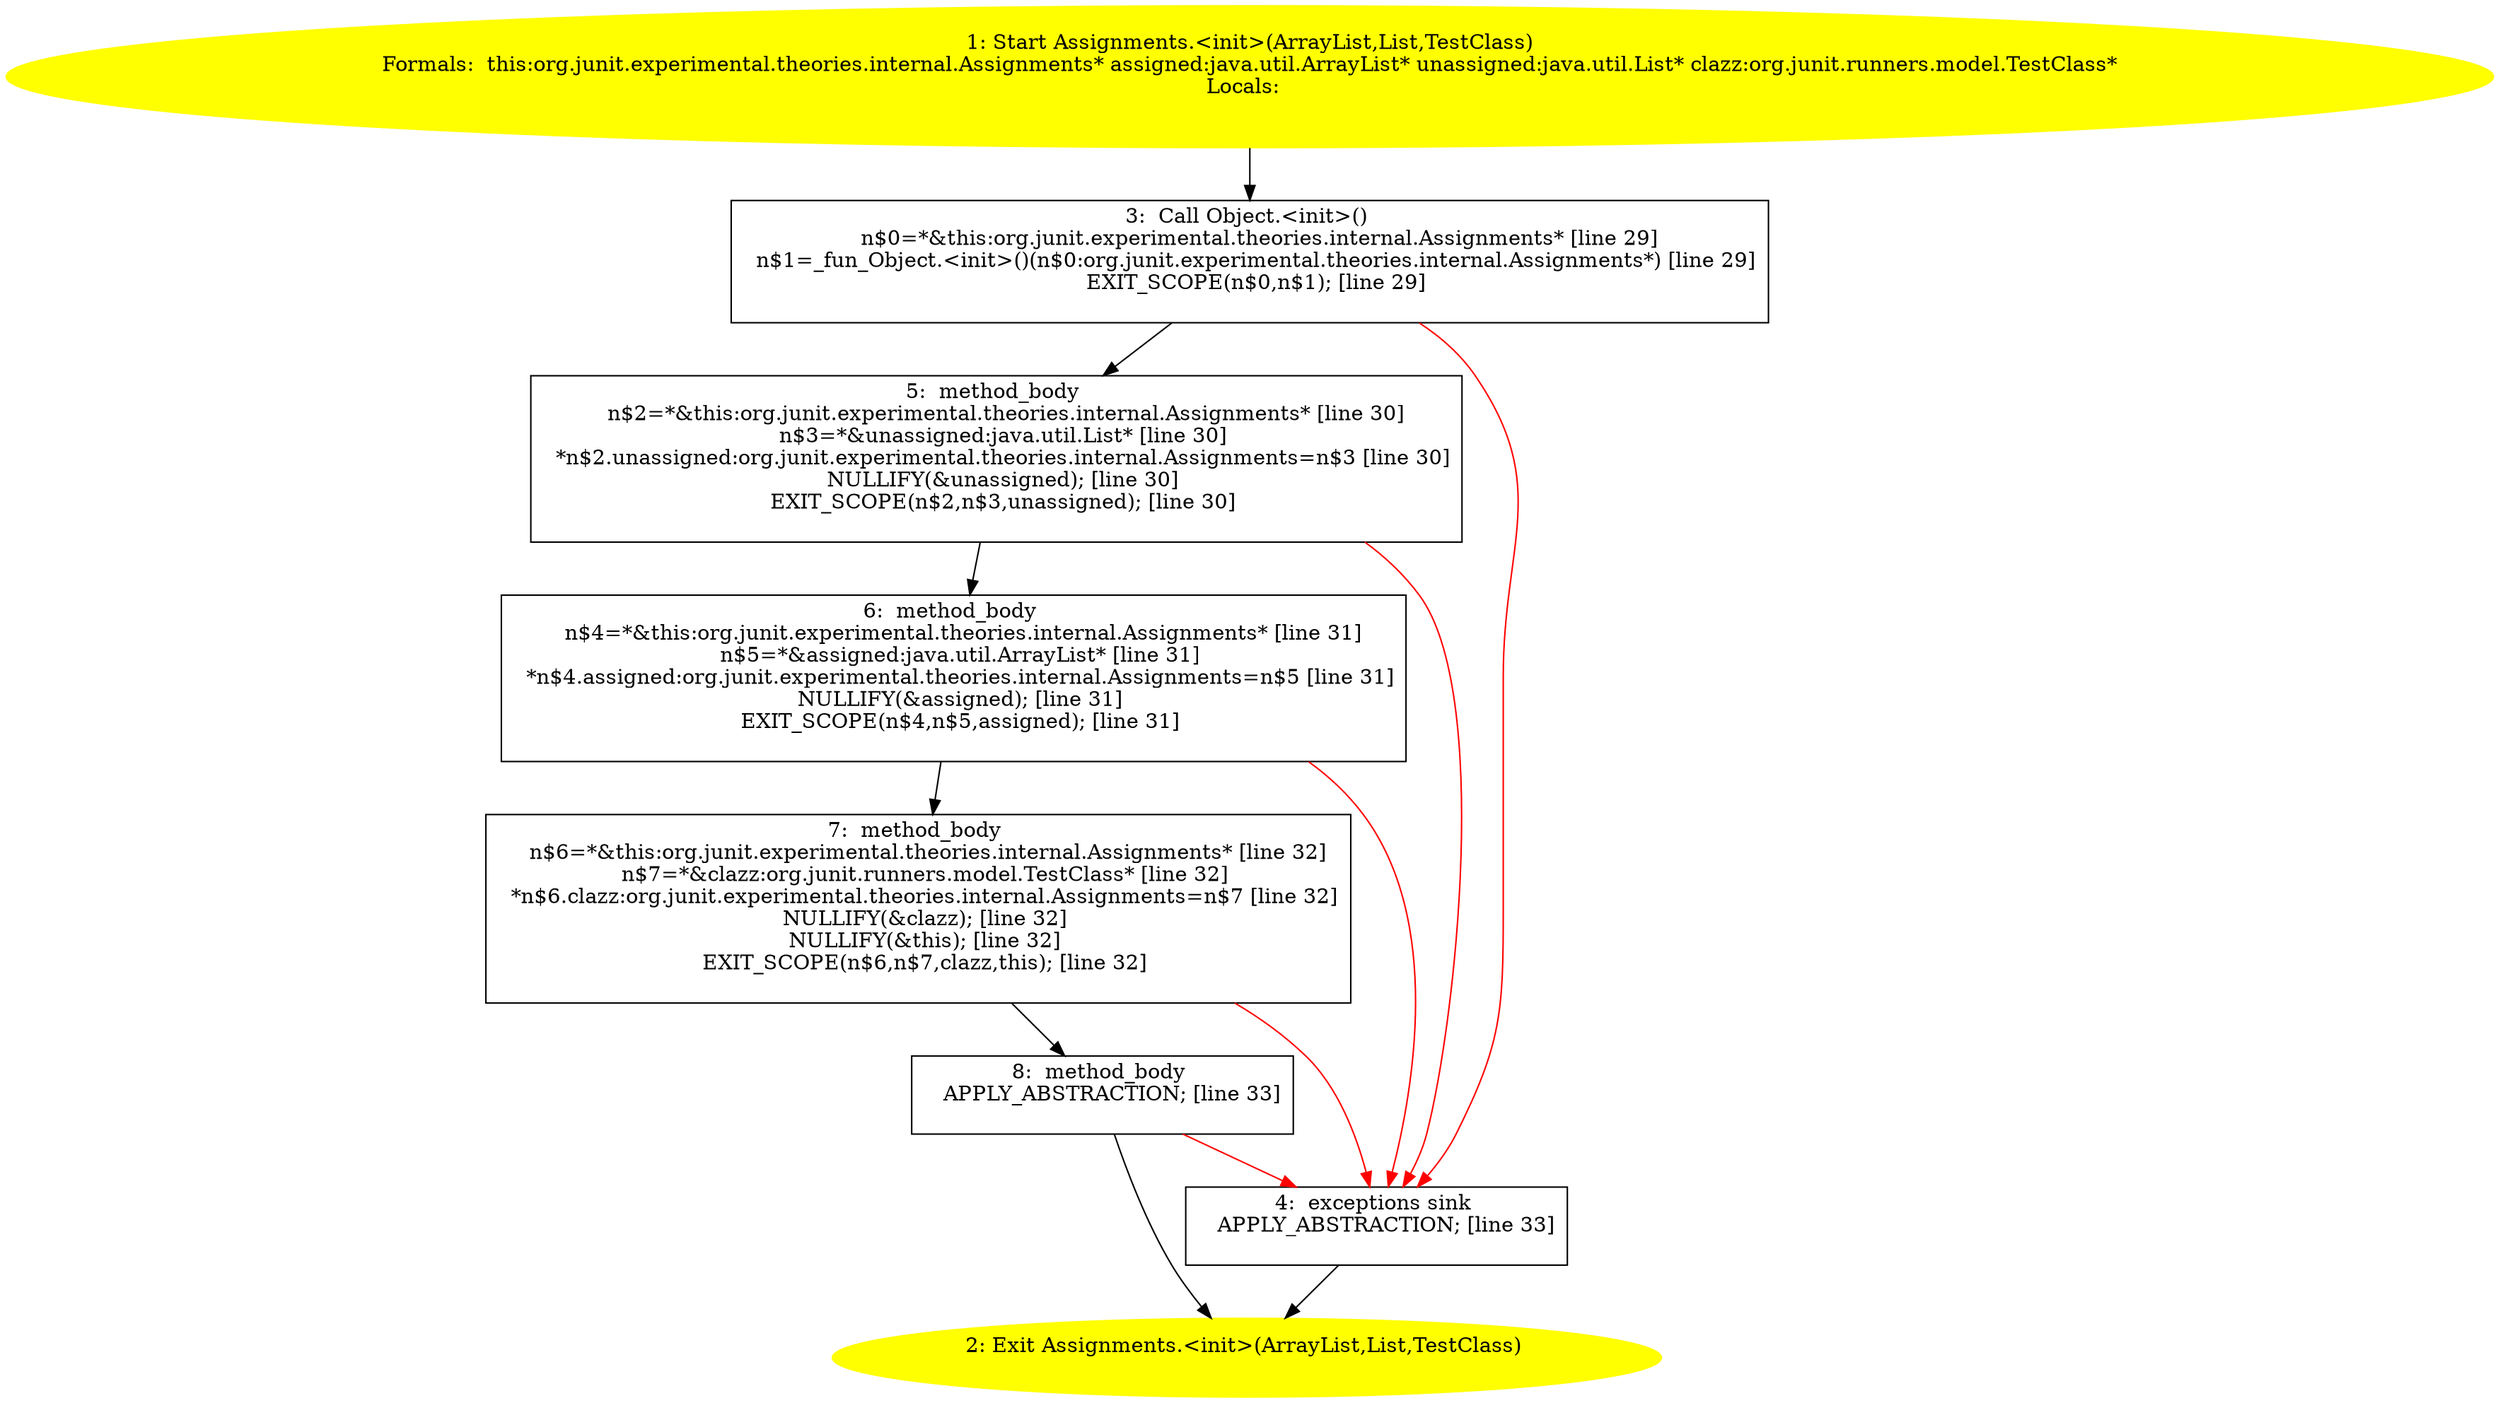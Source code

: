 /* @generated */
digraph cfg {
"org.junit.experimental.theories.internal.Assignments.<init>(java.util.ArrayList,java.util.List,org.j.51508dbcd455d98262c9b2cd0502f127_1" [label="1: Start Assignments.<init>(ArrayList,List,TestClass)\nFormals:  this:org.junit.experimental.theories.internal.Assignments* assigned:java.util.ArrayList* unassigned:java.util.List* clazz:org.junit.runners.model.TestClass*\nLocals:  \n  " color=yellow style=filled]
	

	 "org.junit.experimental.theories.internal.Assignments.<init>(java.util.ArrayList,java.util.List,org.j.51508dbcd455d98262c9b2cd0502f127_1" -> "org.junit.experimental.theories.internal.Assignments.<init>(java.util.ArrayList,java.util.List,org.j.51508dbcd455d98262c9b2cd0502f127_3" ;
"org.junit.experimental.theories.internal.Assignments.<init>(java.util.ArrayList,java.util.List,org.j.51508dbcd455d98262c9b2cd0502f127_2" [label="2: Exit Assignments.<init>(ArrayList,List,TestClass) \n  " color=yellow style=filled]
	

"org.junit.experimental.theories.internal.Assignments.<init>(java.util.ArrayList,java.util.List,org.j.51508dbcd455d98262c9b2cd0502f127_3" [label="3:  Call Object.<init>() \n   n$0=*&this:org.junit.experimental.theories.internal.Assignments* [line 29]\n  n$1=_fun_Object.<init>()(n$0:org.junit.experimental.theories.internal.Assignments*) [line 29]\n  EXIT_SCOPE(n$0,n$1); [line 29]\n " shape="box"]
	

	 "org.junit.experimental.theories.internal.Assignments.<init>(java.util.ArrayList,java.util.List,org.j.51508dbcd455d98262c9b2cd0502f127_3" -> "org.junit.experimental.theories.internal.Assignments.<init>(java.util.ArrayList,java.util.List,org.j.51508dbcd455d98262c9b2cd0502f127_5" ;
	 "org.junit.experimental.theories.internal.Assignments.<init>(java.util.ArrayList,java.util.List,org.j.51508dbcd455d98262c9b2cd0502f127_3" -> "org.junit.experimental.theories.internal.Assignments.<init>(java.util.ArrayList,java.util.List,org.j.51508dbcd455d98262c9b2cd0502f127_4" [color="red" ];
"org.junit.experimental.theories.internal.Assignments.<init>(java.util.ArrayList,java.util.List,org.j.51508dbcd455d98262c9b2cd0502f127_4" [label="4:  exceptions sink \n   APPLY_ABSTRACTION; [line 33]\n " shape="box"]
	

	 "org.junit.experimental.theories.internal.Assignments.<init>(java.util.ArrayList,java.util.List,org.j.51508dbcd455d98262c9b2cd0502f127_4" -> "org.junit.experimental.theories.internal.Assignments.<init>(java.util.ArrayList,java.util.List,org.j.51508dbcd455d98262c9b2cd0502f127_2" ;
"org.junit.experimental.theories.internal.Assignments.<init>(java.util.ArrayList,java.util.List,org.j.51508dbcd455d98262c9b2cd0502f127_5" [label="5:  method_body \n   n$2=*&this:org.junit.experimental.theories.internal.Assignments* [line 30]\n  n$3=*&unassigned:java.util.List* [line 30]\n  *n$2.unassigned:org.junit.experimental.theories.internal.Assignments=n$3 [line 30]\n  NULLIFY(&unassigned); [line 30]\n  EXIT_SCOPE(n$2,n$3,unassigned); [line 30]\n " shape="box"]
	

	 "org.junit.experimental.theories.internal.Assignments.<init>(java.util.ArrayList,java.util.List,org.j.51508dbcd455d98262c9b2cd0502f127_5" -> "org.junit.experimental.theories.internal.Assignments.<init>(java.util.ArrayList,java.util.List,org.j.51508dbcd455d98262c9b2cd0502f127_6" ;
	 "org.junit.experimental.theories.internal.Assignments.<init>(java.util.ArrayList,java.util.List,org.j.51508dbcd455d98262c9b2cd0502f127_5" -> "org.junit.experimental.theories.internal.Assignments.<init>(java.util.ArrayList,java.util.List,org.j.51508dbcd455d98262c9b2cd0502f127_4" [color="red" ];
"org.junit.experimental.theories.internal.Assignments.<init>(java.util.ArrayList,java.util.List,org.j.51508dbcd455d98262c9b2cd0502f127_6" [label="6:  method_body \n   n$4=*&this:org.junit.experimental.theories.internal.Assignments* [line 31]\n  n$5=*&assigned:java.util.ArrayList* [line 31]\n  *n$4.assigned:org.junit.experimental.theories.internal.Assignments=n$5 [line 31]\n  NULLIFY(&assigned); [line 31]\n  EXIT_SCOPE(n$4,n$5,assigned); [line 31]\n " shape="box"]
	

	 "org.junit.experimental.theories.internal.Assignments.<init>(java.util.ArrayList,java.util.List,org.j.51508dbcd455d98262c9b2cd0502f127_6" -> "org.junit.experimental.theories.internal.Assignments.<init>(java.util.ArrayList,java.util.List,org.j.51508dbcd455d98262c9b2cd0502f127_7" ;
	 "org.junit.experimental.theories.internal.Assignments.<init>(java.util.ArrayList,java.util.List,org.j.51508dbcd455d98262c9b2cd0502f127_6" -> "org.junit.experimental.theories.internal.Assignments.<init>(java.util.ArrayList,java.util.List,org.j.51508dbcd455d98262c9b2cd0502f127_4" [color="red" ];
"org.junit.experimental.theories.internal.Assignments.<init>(java.util.ArrayList,java.util.List,org.j.51508dbcd455d98262c9b2cd0502f127_7" [label="7:  method_body \n   n$6=*&this:org.junit.experimental.theories.internal.Assignments* [line 32]\n  n$7=*&clazz:org.junit.runners.model.TestClass* [line 32]\n  *n$6.clazz:org.junit.experimental.theories.internal.Assignments=n$7 [line 32]\n  NULLIFY(&clazz); [line 32]\n  NULLIFY(&this); [line 32]\n  EXIT_SCOPE(n$6,n$7,clazz,this); [line 32]\n " shape="box"]
	

	 "org.junit.experimental.theories.internal.Assignments.<init>(java.util.ArrayList,java.util.List,org.j.51508dbcd455d98262c9b2cd0502f127_7" -> "org.junit.experimental.theories.internal.Assignments.<init>(java.util.ArrayList,java.util.List,org.j.51508dbcd455d98262c9b2cd0502f127_8" ;
	 "org.junit.experimental.theories.internal.Assignments.<init>(java.util.ArrayList,java.util.List,org.j.51508dbcd455d98262c9b2cd0502f127_7" -> "org.junit.experimental.theories.internal.Assignments.<init>(java.util.ArrayList,java.util.List,org.j.51508dbcd455d98262c9b2cd0502f127_4" [color="red" ];
"org.junit.experimental.theories.internal.Assignments.<init>(java.util.ArrayList,java.util.List,org.j.51508dbcd455d98262c9b2cd0502f127_8" [label="8:  method_body \n   APPLY_ABSTRACTION; [line 33]\n " shape="box"]
	

	 "org.junit.experimental.theories.internal.Assignments.<init>(java.util.ArrayList,java.util.List,org.j.51508dbcd455d98262c9b2cd0502f127_8" -> "org.junit.experimental.theories.internal.Assignments.<init>(java.util.ArrayList,java.util.List,org.j.51508dbcd455d98262c9b2cd0502f127_2" ;
	 "org.junit.experimental.theories.internal.Assignments.<init>(java.util.ArrayList,java.util.List,org.j.51508dbcd455d98262c9b2cd0502f127_8" -> "org.junit.experimental.theories.internal.Assignments.<init>(java.util.ArrayList,java.util.List,org.j.51508dbcd455d98262c9b2cd0502f127_4" [color="red" ];
}
